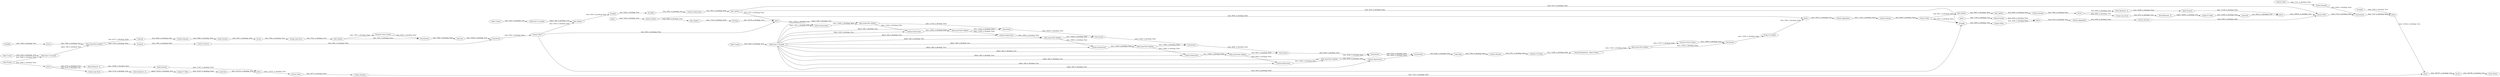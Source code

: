 digraph {
	"-4642883907152153094_29" [label=Sorter]
	"4748148424082443899_148" [label="Rule_based Row Splitter"]
	"4748148424082443899_276" [label="String Manipulation _Multi Column_"]
	"-4642883907152153094_40" [label="Column Rename"]
	"-6624604214284227959_171" [label="Math Formula"]
	"-4642883907152153094_44" [label="Row Splitter"]
	"4748148424082443899_164" [label=Concatenate]
	"-3817416909609303776_97" [label="Table Creator"]
	"-5315534867213073909_195" [label="Dose Response _R_"]
	"4748148424082443899_155" [label="Column Expressions"]
	"-914670934948793043_262" [label=GroupBy]
	"4748148424082443899_231" [label="Constant Value Column"]
	"-6624604214284227959_168" [label=Sorter]
	"-5315534867213073909_186" [label=Sorter]
	"-3817416909609303776_285" [label="Table Reader"]
	"4748148424082443899_280" [label="Column Aggregator"]
	"-6624604214284227959_170" [label="Dose Response _R_"]
	"-6066760692600445689_247" [label="Row Splitter"]
	"4748148424082443899_152" [label="Rule_based Row Splitter"]
	"-5315534867213073909_190" [label="Group Loop Start"]
	"-3817416909609303776_133" [label="Table Creator"]
	"4748148424082443899_142" [label=Joiner]
	"4748148424082443899_165" [label=Concatenate]
	"-4642883907152153094_54" [label="Column Rename"]
	"-4642883907152153094_41" [label="Math Formula"]
	"-6624604214284227959_26" [label="Group Loop Start"]
	"4748148424082443899_158" [label="Rule_based Row Splitter"]
	"-3817416909609303776_273" [label=Sorter]
	"-914670934948793043_261" [label=Joiner]
	"-5315534867213073909_191" [label="Math Formula"]
	"-6066760692600445689_245" [label=GroupBy]
	"4748148424082443899_154" [label="Column Expressions"]
	"4748148424082443899_161" [label="Column Expressions"]
	"4748148424082443899_162" [label=Concatenate]
	"-4642883907152153094_132" [label="Column Filter"]
	"-9154389963369269413_268" [label=Joiner]
	"4748148424082443899_141" [label="Round Double"]
	"4748148424082443899_277" [label="Number To String"]
	"-6624604214284227959_48" [label="Image To Table"]
	"-5315534867213073909_189" [label="Image To Table"]
	"4748148424082443899_278" [label=Concatenate]
	"4748148424082443899_144" [label="Column Expressions"]
	"4748148424082443899_163" [label=Concatenate]
	"-4642883907152153094_241" [label=Concatenate]
	"4748148424082443899_166" [label=Concatenate]
	"4748148424082443899_146" [label=Joiner]
	"-4642883907152153094_42" [label=Sorter]
	"-4642883907152153094_39" [label=Ungroup]
	"-914670934948793043_266" [label="Column Aggregator"]
	"4748148424082443899_211" [label="Table Row to Variable"]
	"-914670934948793043_259" [label="Round Double"]
	"-3817416909609303776_271" [label=Joiner]
	"-9154389963369269413_252" [label="Column Filter"]
	"-6624604214284227959_18" [label="Dose Response _R_"]
	"-5315534867213073909_193" [label=Joiner]
	"4748148424082443899_151" [label="Column Expressions"]
	"-4642883907152153094_31" [label=GroupBy]
	"-3817416909609303776_284" [label="Excel Writer"]
	"4748148424082443899_210" [label="Table Creator"]
	"-4642883907152153094_240" [label="Constant Value Column"]
	"-6624604214284227959_249" [label="Column Rename"]
	"-9154389963369269413_263" [label="Column Filter"]
	"4748148424082443899_239" [label="Column Rename"]
	"4748148424082443899_167" [label=Concatenate]
	"4748148424082443899_173" [label="String To Number"]
	"4748148424082443899_157" [label="Column Expressions"]
	"-3817416909609303776_134" [label="Table Row to Variable"]
	"-914670934948793043_254" [label="Column Filter"]
	"-5315534867213073909_192" [label="Loop End"]
	"-914670934948793043_255" [label=Joiner]
	"-6624604214284227959_50" [label=Joiner]
	"-4642883907152153094_43" [label="Group Loop Start"]
	"-6624604214284227959_49" [label="Loop End"]
	"-6066760692600445689_218" [label="Column Expressions"]
	"-6624604214284227959_248" [label="Row Splitter"]
	"-4642883907152153094_98" [label="Table Row to Variable"]
	"-4642883907152153094_67" [label="Rule_based Row Splitter"]
	"-5315534867213073909_197" [label="Column Rename"]
	"-5315534867213073909_198" [label="Dose Response _R_"]
	"-9154389963369269413_264" [label=Concatenate]
	"4748148424082443899_68" [label=Pivoting]
	"-5315534867213073909_196" [label="Column Filter"]
	"4748148424082443899_172" [label=Unpivoting]
	"4748148424082443899_279" [label=Joiner]
	"4748148424082443899_156" [label="Rule_based Row Splitter"]
	"4748148424082443899_153" [label="Rule_based Row Splitter"]
	"4748148424082443899_159" [label="Column Expressions"]
	"-6066760692600445689_145" [label=GroupBy]
	"4748148424082443899_229" [label="Column Rename"]
	"-914670934948793043_267" [label="Column Rename"]
	"4748148424082443899_241" [label="Row Splitter"]
	"4748148424082443899_240" [label="Column Filter"]
	"-6624604214284227959_250" [label="Row Splitter"]
	"-9154389963369269413_270" [label=GroupBy]
	"-4642883907152153094_53" [label=Ungroup]
	"-9154389963369269413_251" [label="Column Rename"]
	"-6066760692600445689_246" [label="Row Splitter"]
	"-4642883907152153094_45" [label="Loop End"]
	"4748148424082443899_160" [label="Rule_based Row Splitter"]
	"4748148424082443899_228" [label="Rule_based Row Splitter"]
	"-4642883907152153094_52" [label=Concatenate]
	"4748148424082443899_153" -> "4748148424082443899_155" [label="data: 10584; is_blocking: False"]
	"-4642883907152153094_41" -> "-4642883907152153094_42" [label="data: 8537; is_blocking: False"]
	"4748148424082443899_161" -> "4748148424082443899_167" [label="data: 9944; is_blocking: False"]
	"4748148424082443899_163" -> "4748148424082443899_164" [label="data: 10302; is_blocking: False"]
	"-5315534867213073909_189" -> "-5315534867213073909_192" [label="data: 33197; is_blocking: False"]
	"-914670934948793043_254" -> "-914670934948793043_261" [label="data: 4426; is_blocking: False"]
	"4748148424082443899_146" -> "4748148424082443899_141" [label="data: 7225; is_blocking: True"]
	"4748148424082443899_157" -> "4748148424082443899_158" [label="data: 10980; is_blocking: False"]
	"-5315534867213073909_192" -> "-5315534867213073909_193" [label="data: 101272; is_blocking: True"]
	"-6624604214284227959_248" -> "-6624604214284227959_250" [label="data: 9967; is_blocking: False"]
	"4748148424082443899_241" -> "4748148424082443899_68" [label="data: 7130; is_blocking: False"]
	"-5315534867213073909_190" -> "-5315534867213073909_195" [label="data: 5110; is_blocking: True"]
	"-9154389963369269413_251" -> "-9154389963369269413_264" [label="data: 6390; is_blocking: False"]
	"4748148424082443899_240" -> "-6624604214284227959_248" [label="data: 8811; is_blocking: False"]
	"-5315534867213073909_186" -> "-5315534867213073909_198" [label="data: 5773; is_blocking: True"]
	"-6624604214284227959_168" -> "-6624604214284227959_170" [label="data: 9903; is_blocking: True"]
	"-5315534867213073909_191" -> "-5315534867213073909_193" [label="data: 17327; is_blocking: False"]
	"4748148424082443899_156" -> "4748148424082443899_157" [label="data: 10082; is_blocking: False"]
	"4748148424082443899_158" -> "4748148424082443899_159" [label="data: 9565; is_blocking: False"]
	"4748148424082443899_211" -> "4748148424082443899_154" [label="object: 288; is_blocking: True"]
	"-3817416909609303776_273" -> "-3817416909609303776_284" [label="data: 202198; is_blocking: True"]
	"-4642883907152153094_98" -> "-4642883907152153094_67" [label="object: 288; is_blocking: True"]
	"-914670934948793043_267" -> "-9154389963369269413_263" [label="data: 5093; is_blocking: False"]
	"4748148424082443899_165" -> "4748148424082443899_166" [label="data: 9283; is_blocking: False"]
	"4748148424082443899_166" -> "4748148424082443899_167" [label="data: 8764; is_blocking: False"]
	"4748148424082443899_159" -> "4748148424082443899_160" [label="data: 10463; is_blocking: False"]
	"-3817416909609303776_133" -> "-3817416909609303776_134" [label="data: 3391; is_blocking: True"]
	"-9154389963369269413_252" -> "-9154389963369269413_251" [label="data: 7127; is_blocking: False"]
	"4748148424082443899_173" -> "4748148424082443899_279" [label="data: 7852; is_blocking: False"]
	"-5315534867213073909_193" -> "-5315534867213073909_196" [label="data: 112161; is_blocking: True"]
	"4748148424082443899_68" -> "4748148424082443899_142" [label="data: 10479; is_blocking: True"]
	"-6624604214284227959_49" -> "-6624604214284227959_50" [label="data: 98012; is_blocking: True"]
	"-914670934948793043_259" -> "-914670934948793043_261" [label="data: 6976; is_blocking: False"]
	"4748148424082443899_239" -> "4748148424082443899_240" [label="data: 9269; is_blocking: False"]
	"-9154389963369269413_270" -> "-9154389963369269413_268" [label="data: 3936; is_blocking: True"]
	"-5315534867213073909_196" -> "-5315534867213073909_197" [label="data: 8073; is_blocking: False"]
	"4748148424082443899_153" -> "4748148424082443899_163" [label="data: 10584; is_blocking: False"]
	"-914670934948793043_266" -> "-914670934948793043_267" [label="data: 6559; is_blocking: False"]
	"4748148424082443899_155" -> "4748148424082443899_156" [label="data: 11499; is_blocking: False"]
	"4748148424082443899_164" -> "4748148424082443899_165" [label="data: 9800; is_blocking: False"]
	"-3817416909609303776_97" -> "-4642883907152153094_98" [label="data: 2502; is_blocking: True"]
	"-6624604214284227959_249" -> "-6624604214284227959_168" [label="data: 7994; is_blocking: False"]
	"-4642883907152153094_132" -> "-914670934948793043_262" [label="data: 5403; is_blocking: False"]
	"-6624604214284227959_168" -> "-6624604214284227959_26" [label="data: 9903; is_blocking: True"]
	"4748148424082443899_279" -> "4748148424082443899_280" [label="data: 10673; is_blocking: True"]
	"-4642883907152153094_43" -> "-4642883907152153094_44" [label="data: 7621; is_blocking: True"]
	"4748148424082443899_167" -> "4748148424082443899_172" [label="data: 8246; is_blocking: False"]
	"-3817416909609303776_285" -> "-5315534867213073909_186" [label="data: 5846; is_blocking: False"]
	"4748148424082443899_160" -> "4748148424082443899_166" [label="data: 9046; is_blocking: False"]
	"-914670934948793043_261" -> "-914670934948793043_266" [label="data: 8153; is_blocking: True"]
	"-4642883907152153094_67" -> "-4642883907152153094_39" [label="data: 6477; is_blocking: False"]
	"-9154389963369269413_268" -> "-3817416909609303776_271" [label="data: 101262; is_blocking: True"]
	"4748148424082443899_152" -> "4748148424082443899_162" [label="data: 11482; is_blocking: False"]
	"4748148424082443899_240" -> "-914670934948793043_262" [label="data: 8811; is_blocking: False"]
	"4748148424082443899_144" -> "4748148424082443899_148" [label="data: 12560; is_blocking: False"]
	"-4642883907152153094_240" -> "-4642883907152153094_241" [label="data: 9308; is_blocking: False"]
	"-4642883907152153094_44" -> "-4642883907152153094_240" [label="data: 7563; is_blocking: False"]
	"4748148424082443899_211" -> "4748148424082443899_161" [label="object: 288; is_blocking: True"]
	"-6066760692600445689_145" -> "-6066760692600445689_218" [label="data: 3891; is_blocking: True"]
	"4748148424082443899_211" -> "4748148424082443899_158" [label="object: 288; is_blocking: True"]
	"-6066760692600445689_247" -> "-9154389963369269413_263" [label="data: 4272; is_blocking: False"]
	"4748148424082443899_142" -> "4748148424082443899_144" [label="data: 12008; is_blocking: True"]
	"4748148424082443899_211" -> "4748148424082443899_159" [label="object: 288; is_blocking: True"]
	"4748148424082443899_211" -> "4748148424082443899_144" [label="object: 288; is_blocking: True"]
	"4748148424082443899_276" -> "4748148424082443899_228" [label="data: 13241; is_blocking: False"]
	"4748148424082443899_172" -> "4748148424082443899_229" [label="data: 7850; is_blocking: False"]
	"-4642883907152153094_67" -> "-4642883907152153094_53" [label="data: 7319; is_blocking: False"]
	"4748148424082443899_211" -> "4748148424082443899_152" [label="object: 288; is_blocking: True"]
	"-6066760692600445689_247" -> "4748148424082443899_142" [label="data: 4272; is_blocking: False"]
	"-6624604214284227959_250" -> "-6624604214284227959_249" [label="data: 9892; is_blocking: False"]
	"4748148424082443899_156" -> "4748148424082443899_164" [label="data: 10082; is_blocking: False"]
	"-5315534867213073909_197" -> "-3817416909609303776_271" [label="data: 7332; is_blocking: False"]
	"4748148424082443899_211" -> "4748148424082443899_151" [label="object: 288; is_blocking: True"]
	"-5315534867213073909_195" -> "-5315534867213073909_189" [label="object: 32125; is_blocking: True"]
	"-5315534867213073909_198" -> "-5315534867213073909_191" [label="data: 15058; is_blocking: False"]
	"-9154389963369269413_264" -> "-9154389963369269413_268" [label="data: 7147; is_blocking: False"]
	"-4642883907152153094_132" -> "-6066760692600445689_246" [label="data: 5403; is_blocking: False"]
	"-3817416909609303776_285" -> "-4642883907152153094_98" [label="data: 5846; is_blocking: False"]
	"-914670934948793043_262" -> "-914670934948793043_254" [label="data: 4850; is_blocking: True"]
	"-4642883907152153094_39" -> "-4642883907152153094_40" [label="data: 6828; is_blocking: False"]
	"4748148424082443899_151" -> "4748148424082443899_152" [label="data: 12582; is_blocking: False"]
	"4748148424082443899_228" -> "4748148424082443899_231" [label="data: 12107; is_blocking: False"]
	"4748148424082443899_277" -> "4748148424082443899_276" [label="data: 13299; is_blocking: False"]
	"4748148424082443899_148" -> "4748148424082443899_162" [label="data: 11100; is_blocking: False"]
	"4748148424082443899_154" -> "4748148424082443899_153" [label="data: 12002; is_blocking: False"]
	"-3817416909609303776_134" -> "-6066760692600445689_246" [label="object: 288; is_blocking: True"]
	"-4642883907152153094_52" -> "-4642883907152153094_132" [label="data: 8782; is_blocking: False"]
	"4748148424082443899_211" -> "4748148424082443899_155" [label="object: 288; is_blocking: True"]
	"4748148424082443899_152" -> "4748148424082443899_154" [label="data: 11099; is_blocking: False"]
	"-4642883907152153094_31" -> "-4642883907152153094_29" [label="data: 7448; is_blocking: True"]
	"-4642883907152153094_42" -> "-4642883907152153094_43" [label="data: 7832; is_blocking: True"]
	"-6624604214284227959_50" -> "-9154389963369269413_263" [label="data: 108910; is_blocking: True"]
	"4748148424082443899_278" -> "4748148424082443899_173" [label="data: 12454; is_blocking: False"]
	"-4642883907152153094_241" -> "-4642883907152153094_45" [label="data: 7906; is_blocking: False"]
	"-4642883907152153094_54" -> "-4642883907152153094_52" [label="data: 5981; is_blocking: False"]
	"-6066760692600445689_218" -> "-6066760692600445689_247" [label="data: 5061; is_blocking: False"]
	"4748148424082443899_158" -> "4748148424082443899_165" [label="data: 9567; is_blocking: False"]
	"4748148424082443899_228" -> "4748148424082443899_278" [label="data: 12523; is_blocking: False"]
	"4748148424082443899_280" -> "4748148424082443899_239" [label="data: 11163; is_blocking: False"]
	"-3817416909609303776_271" -> "-3817416909609303776_273" [label="data: 202197; is_blocking: True"]
	"-914670934948793043_255" -> "-914670934948793043_259" [label="data: 7199; is_blocking: True"]
	"-4642883907152153094_53" -> "-4642883907152153094_54" [label="data: 7955; is_blocking: False"]
	"-4642883907152153094_29" -> "-4642883907152153094_67" [label="data: 7466; is_blocking: True"]
	"4748148424082443899_211" -> "4748148424082443899_160" [label="object: 288; is_blocking: True"]
	"-4642883907152153094_132" -> "4748148424082443899_142" [label="data: 5403; is_blocking: False"]
	"4748148424082443899_229" -> "4748148424082443899_277" [label="data: 6791; is_blocking: False"]
	"-6066760692600445689_247" -> "-914670934948793043_262" [label="data: 4272; is_blocking: False"]
	"4748148424082443899_211" -> "4748148424082443899_148" [label="object: 288; is_blocking: True"]
	"-4642883907152153094_40" -> "-4642883907152153094_41" [label="data: 5980; is_blocking: False"]
	"-6066760692600445689_245" -> "-6066760692600445689_145" [label="data: 5206; is_blocking: True"]
	"4748148424082443899_211" -> "4748148424082443899_156" [label="object: 288; is_blocking: True"]
	"-6066760692600445689_246" -> "-6066760692600445689_245" [label="data: 6554; is_blocking: False"]
	"4748148424082443899_231" -> "4748148424082443899_278" [label="data: 13685; is_blocking: False"]
	"-6624604214284227959_170" -> "-6624604214284227959_171" [label="data: 15058; is_blocking: False"]
	"-4642883907152153094_44" -> "-4642883907152153094_241" [label="data: 7591; is_blocking: False"]
	"-5315534867213073909_186" -> "-5315534867213073909_190" [label="data: 5773; is_blocking: True"]
	"4748148424082443899_211" -> "4748148424082443899_157" [label="object: 288; is_blocking: True"]
	"4748148424082443899_160" -> "4748148424082443899_161" [label="data: 9046; is_blocking: False"]
	"4748148424082443899_210" -> "4748148424082443899_211" [label="data: 2502; is_blocking: True"]
	"-4642883907152153094_45" -> "-4642883907152153094_52" [label="data: 18305; is_blocking: True"]
	"4748148424082443899_141" -> "4748148424082443899_279" [label="data: 6992; is_blocking: False"]
	"4748148424082443899_141" -> "4748148424082443899_241" [label="data: 6992; is_blocking: False"]
	"-6624604214284227959_26" -> "-6624604214284227959_18" [label="data: 9072; is_blocking: True"]
	"-9154389963369269413_263" -> "-9154389963369269413_264" [label="data: 3176; is_blocking: False"]
	"4748148424082443899_162" -> "4748148424082443899_163" [label="data: 10818; is_blocking: False"]
	"-6624604214284227959_171" -> "-6624604214284227959_50" [label="data: 17338; is_blocking: False"]
	"-6624604214284227959_18" -> "-6624604214284227959_48" [label="object: 30802; is_blocking: True"]
	"4748148424082443899_148" -> "4748148424082443899_151" [label="data: 11482; is_blocking: False"]
	"-6624604214284227959_48" -> "-6624604214284227959_49" [label="data: 31896; is_blocking: False"]
	"4748148424082443899_211" -> "4748148424082443899_153" [label="object: 288; is_blocking: True"]
	rankdir=LR
}

